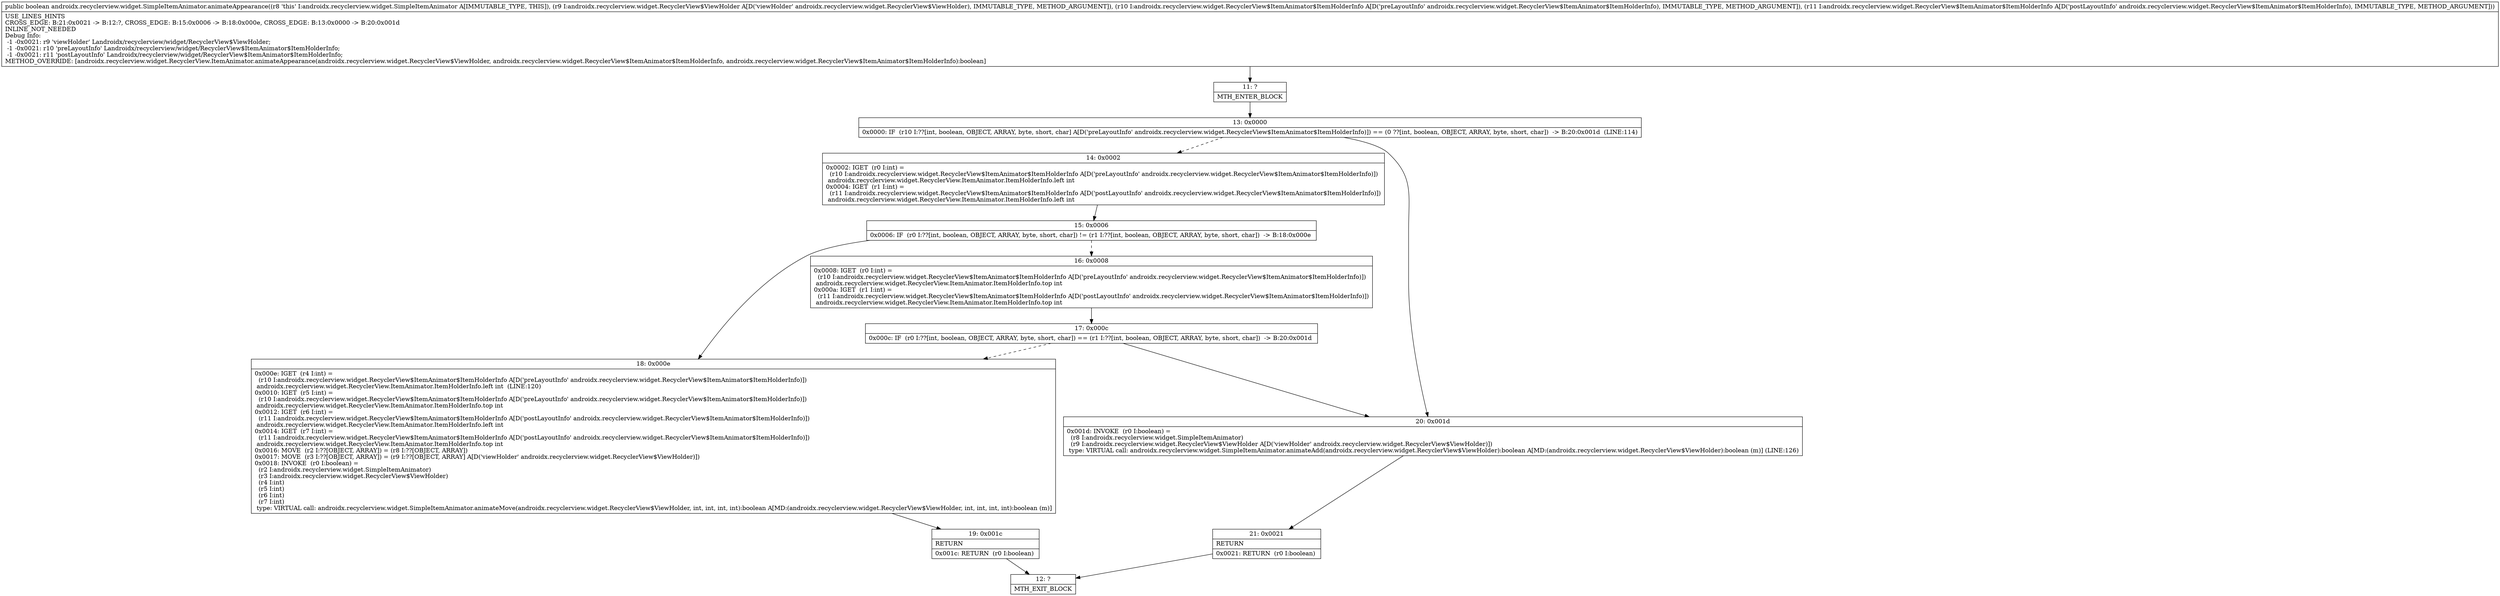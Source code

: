 digraph "CFG forandroidx.recyclerview.widget.SimpleItemAnimator.animateAppearance(Landroidx\/recyclerview\/widget\/RecyclerView$ViewHolder;Landroidx\/recyclerview\/widget\/RecyclerView$ItemAnimator$ItemHolderInfo;Landroidx\/recyclerview\/widget\/RecyclerView$ItemAnimator$ItemHolderInfo;)Z" {
Node_11 [shape=record,label="{11\:\ ?|MTH_ENTER_BLOCK\l}"];
Node_13 [shape=record,label="{13\:\ 0x0000|0x0000: IF  (r10 I:??[int, boolean, OBJECT, ARRAY, byte, short, char] A[D('preLayoutInfo' androidx.recyclerview.widget.RecyclerView$ItemAnimator$ItemHolderInfo)]) == (0 ??[int, boolean, OBJECT, ARRAY, byte, short, char])  \-\> B:20:0x001d  (LINE:114)\l}"];
Node_14 [shape=record,label="{14\:\ 0x0002|0x0002: IGET  (r0 I:int) = \l  (r10 I:androidx.recyclerview.widget.RecyclerView$ItemAnimator$ItemHolderInfo A[D('preLayoutInfo' androidx.recyclerview.widget.RecyclerView$ItemAnimator$ItemHolderInfo)])\l androidx.recyclerview.widget.RecyclerView.ItemAnimator.ItemHolderInfo.left int \l0x0004: IGET  (r1 I:int) = \l  (r11 I:androidx.recyclerview.widget.RecyclerView$ItemAnimator$ItemHolderInfo A[D('postLayoutInfo' androidx.recyclerview.widget.RecyclerView$ItemAnimator$ItemHolderInfo)])\l androidx.recyclerview.widget.RecyclerView.ItemAnimator.ItemHolderInfo.left int \l}"];
Node_15 [shape=record,label="{15\:\ 0x0006|0x0006: IF  (r0 I:??[int, boolean, OBJECT, ARRAY, byte, short, char]) != (r1 I:??[int, boolean, OBJECT, ARRAY, byte, short, char])  \-\> B:18:0x000e \l}"];
Node_16 [shape=record,label="{16\:\ 0x0008|0x0008: IGET  (r0 I:int) = \l  (r10 I:androidx.recyclerview.widget.RecyclerView$ItemAnimator$ItemHolderInfo A[D('preLayoutInfo' androidx.recyclerview.widget.RecyclerView$ItemAnimator$ItemHolderInfo)])\l androidx.recyclerview.widget.RecyclerView.ItemAnimator.ItemHolderInfo.top int \l0x000a: IGET  (r1 I:int) = \l  (r11 I:androidx.recyclerview.widget.RecyclerView$ItemAnimator$ItemHolderInfo A[D('postLayoutInfo' androidx.recyclerview.widget.RecyclerView$ItemAnimator$ItemHolderInfo)])\l androidx.recyclerview.widget.RecyclerView.ItemAnimator.ItemHolderInfo.top int \l}"];
Node_17 [shape=record,label="{17\:\ 0x000c|0x000c: IF  (r0 I:??[int, boolean, OBJECT, ARRAY, byte, short, char]) == (r1 I:??[int, boolean, OBJECT, ARRAY, byte, short, char])  \-\> B:20:0x001d \l}"];
Node_18 [shape=record,label="{18\:\ 0x000e|0x000e: IGET  (r4 I:int) = \l  (r10 I:androidx.recyclerview.widget.RecyclerView$ItemAnimator$ItemHolderInfo A[D('preLayoutInfo' androidx.recyclerview.widget.RecyclerView$ItemAnimator$ItemHolderInfo)])\l androidx.recyclerview.widget.RecyclerView.ItemAnimator.ItemHolderInfo.left int  (LINE:120)\l0x0010: IGET  (r5 I:int) = \l  (r10 I:androidx.recyclerview.widget.RecyclerView$ItemAnimator$ItemHolderInfo A[D('preLayoutInfo' androidx.recyclerview.widget.RecyclerView$ItemAnimator$ItemHolderInfo)])\l androidx.recyclerview.widget.RecyclerView.ItemAnimator.ItemHolderInfo.top int \l0x0012: IGET  (r6 I:int) = \l  (r11 I:androidx.recyclerview.widget.RecyclerView$ItemAnimator$ItemHolderInfo A[D('postLayoutInfo' androidx.recyclerview.widget.RecyclerView$ItemAnimator$ItemHolderInfo)])\l androidx.recyclerview.widget.RecyclerView.ItemAnimator.ItemHolderInfo.left int \l0x0014: IGET  (r7 I:int) = \l  (r11 I:androidx.recyclerview.widget.RecyclerView$ItemAnimator$ItemHolderInfo A[D('postLayoutInfo' androidx.recyclerview.widget.RecyclerView$ItemAnimator$ItemHolderInfo)])\l androidx.recyclerview.widget.RecyclerView.ItemAnimator.ItemHolderInfo.top int \l0x0016: MOVE  (r2 I:??[OBJECT, ARRAY]) = (r8 I:??[OBJECT, ARRAY]) \l0x0017: MOVE  (r3 I:??[OBJECT, ARRAY]) = (r9 I:??[OBJECT, ARRAY] A[D('viewHolder' androidx.recyclerview.widget.RecyclerView$ViewHolder)]) \l0x0018: INVOKE  (r0 I:boolean) = \l  (r2 I:androidx.recyclerview.widget.SimpleItemAnimator)\l  (r3 I:androidx.recyclerview.widget.RecyclerView$ViewHolder)\l  (r4 I:int)\l  (r5 I:int)\l  (r6 I:int)\l  (r7 I:int)\l type: VIRTUAL call: androidx.recyclerview.widget.SimpleItemAnimator.animateMove(androidx.recyclerview.widget.RecyclerView$ViewHolder, int, int, int, int):boolean A[MD:(androidx.recyclerview.widget.RecyclerView$ViewHolder, int, int, int, int):boolean (m)]\l}"];
Node_19 [shape=record,label="{19\:\ 0x001c|RETURN\l|0x001c: RETURN  (r0 I:boolean) \l}"];
Node_12 [shape=record,label="{12\:\ ?|MTH_EXIT_BLOCK\l}"];
Node_20 [shape=record,label="{20\:\ 0x001d|0x001d: INVOKE  (r0 I:boolean) = \l  (r8 I:androidx.recyclerview.widget.SimpleItemAnimator)\l  (r9 I:androidx.recyclerview.widget.RecyclerView$ViewHolder A[D('viewHolder' androidx.recyclerview.widget.RecyclerView$ViewHolder)])\l type: VIRTUAL call: androidx.recyclerview.widget.SimpleItemAnimator.animateAdd(androidx.recyclerview.widget.RecyclerView$ViewHolder):boolean A[MD:(androidx.recyclerview.widget.RecyclerView$ViewHolder):boolean (m)] (LINE:126)\l}"];
Node_21 [shape=record,label="{21\:\ 0x0021|RETURN\l|0x0021: RETURN  (r0 I:boolean) \l}"];
MethodNode[shape=record,label="{public boolean androidx.recyclerview.widget.SimpleItemAnimator.animateAppearance((r8 'this' I:androidx.recyclerview.widget.SimpleItemAnimator A[IMMUTABLE_TYPE, THIS]), (r9 I:androidx.recyclerview.widget.RecyclerView$ViewHolder A[D('viewHolder' androidx.recyclerview.widget.RecyclerView$ViewHolder), IMMUTABLE_TYPE, METHOD_ARGUMENT]), (r10 I:androidx.recyclerview.widget.RecyclerView$ItemAnimator$ItemHolderInfo A[D('preLayoutInfo' androidx.recyclerview.widget.RecyclerView$ItemAnimator$ItemHolderInfo), IMMUTABLE_TYPE, METHOD_ARGUMENT]), (r11 I:androidx.recyclerview.widget.RecyclerView$ItemAnimator$ItemHolderInfo A[D('postLayoutInfo' androidx.recyclerview.widget.RecyclerView$ItemAnimator$ItemHolderInfo), IMMUTABLE_TYPE, METHOD_ARGUMENT]))  | USE_LINES_HINTS\lCROSS_EDGE: B:21:0x0021 \-\> B:12:?, CROSS_EDGE: B:15:0x0006 \-\> B:18:0x000e, CROSS_EDGE: B:13:0x0000 \-\> B:20:0x001d\lINLINE_NOT_NEEDED\lDebug Info:\l  \-1 \-0x0021: r9 'viewHolder' Landroidx\/recyclerview\/widget\/RecyclerView$ViewHolder;\l  \-1 \-0x0021: r10 'preLayoutInfo' Landroidx\/recyclerview\/widget\/RecyclerView$ItemAnimator$ItemHolderInfo;\l  \-1 \-0x0021: r11 'postLayoutInfo' Landroidx\/recyclerview\/widget\/RecyclerView$ItemAnimator$ItemHolderInfo;\lMETHOD_OVERRIDE: [androidx.recyclerview.widget.RecyclerView.ItemAnimator.animateAppearance(androidx.recyclerview.widget.RecyclerView$ViewHolder, androidx.recyclerview.widget.RecyclerView$ItemAnimator$ItemHolderInfo, androidx.recyclerview.widget.RecyclerView$ItemAnimator$ItemHolderInfo):boolean]\l}"];
MethodNode -> Node_11;Node_11 -> Node_13;
Node_13 -> Node_14[style=dashed];
Node_13 -> Node_20;
Node_14 -> Node_15;
Node_15 -> Node_16[style=dashed];
Node_15 -> Node_18;
Node_16 -> Node_17;
Node_17 -> Node_18[style=dashed];
Node_17 -> Node_20;
Node_18 -> Node_19;
Node_19 -> Node_12;
Node_20 -> Node_21;
Node_21 -> Node_12;
}

